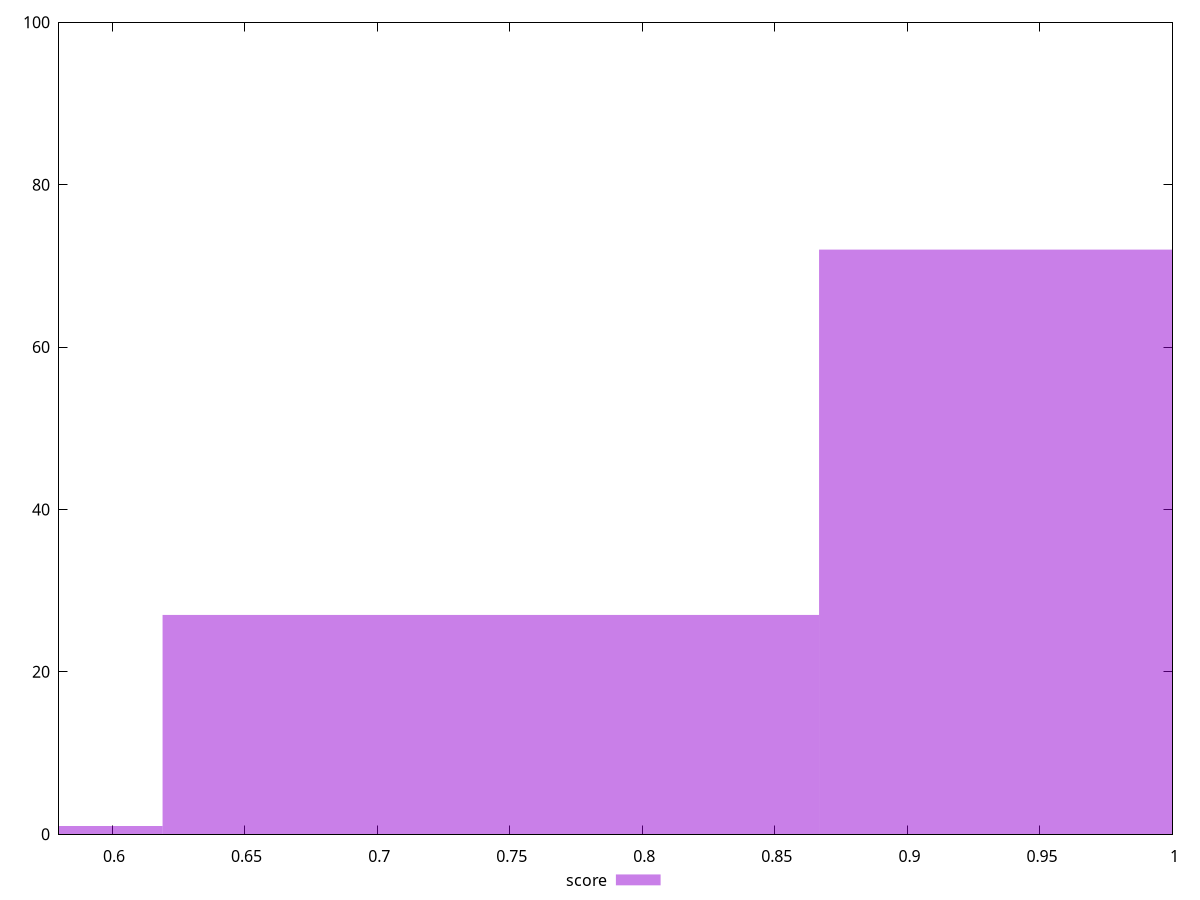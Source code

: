 reset

$score <<EOF
0.7428760200628757 27
0.9905013600838343 72
0.49525068004191714 1
EOF

set key outside below
set boxwidth 0.24762534002095857
set xrange [0.58:1]
set yrange [0:100]
set trange [0:100]
set style fill transparent solid 0.5 noborder
set terminal svg size 640, 490 enhanced background rgb 'white'
set output "report_00015_2021-02-09T16-11-33.973Z/unused-css-rules/samples/pages+cached+noadtech/score/histogram.svg"

plot $score title "score" with boxes

reset

